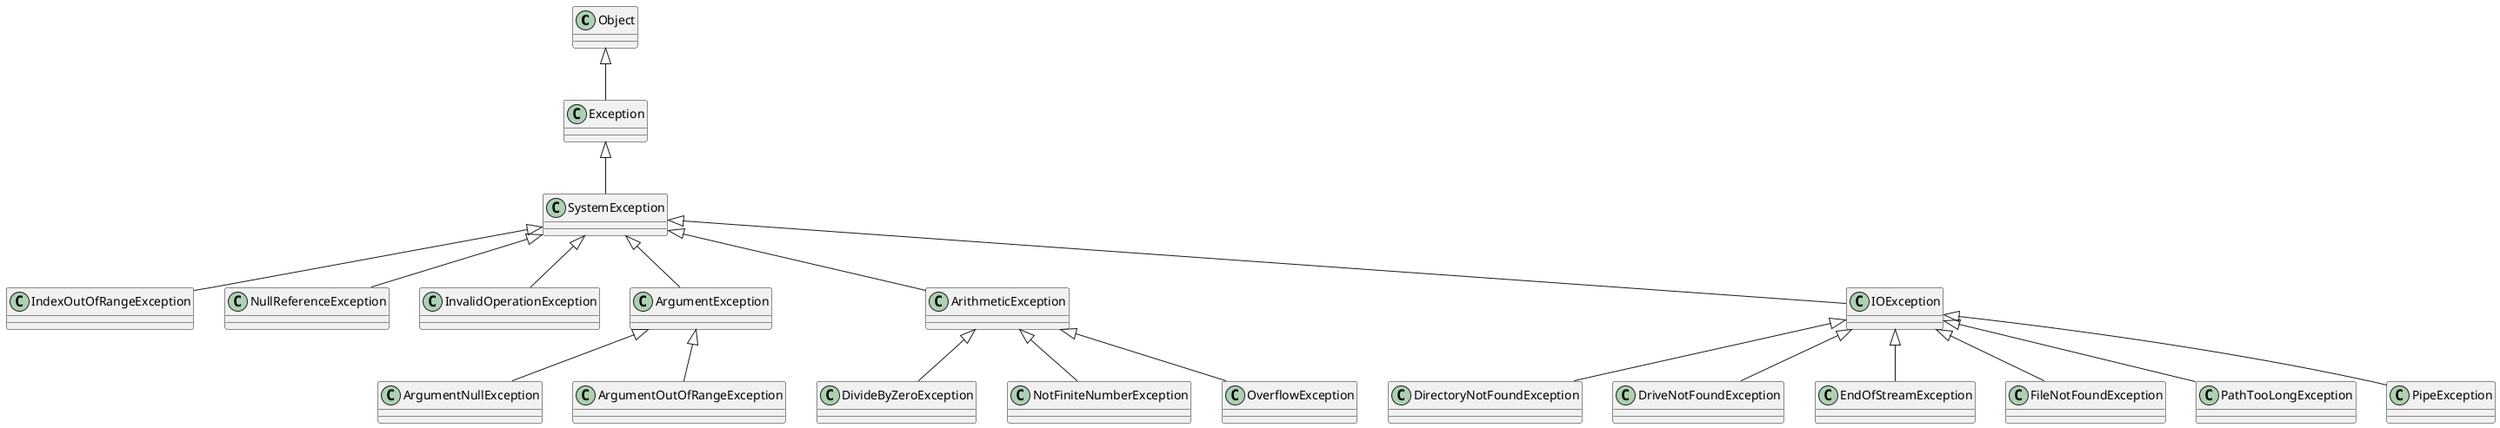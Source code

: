 @startuml Exception

Object <|-- Exception

Exception <|-- SystemException

SystemException <|-- IndexOutOfRangeException
SystemException <|-- NullReferenceException
SystemException <|-- InvalidOperationException

SystemException <|-- ArgumentException
ArgumentException <|-- ArgumentNullException
ArgumentException <|-- ArgumentOutOfRangeException

SystemException <|-- ArithmeticException
ArithmeticException <|-- DivideByZeroException
ArithmeticException <|-- NotFiniteNumberException
ArithmeticException <|-- OverflowException

SystemException <|-- IOException
IOException <|-- DirectoryNotFoundException
IOException <|-- DriveNotFoundException
IOException <|-- EndOfStreamException
IOException <|-- FileNotFoundException
IOException <|-- PathTooLongException
IOException <|-- PipeException

@enduml